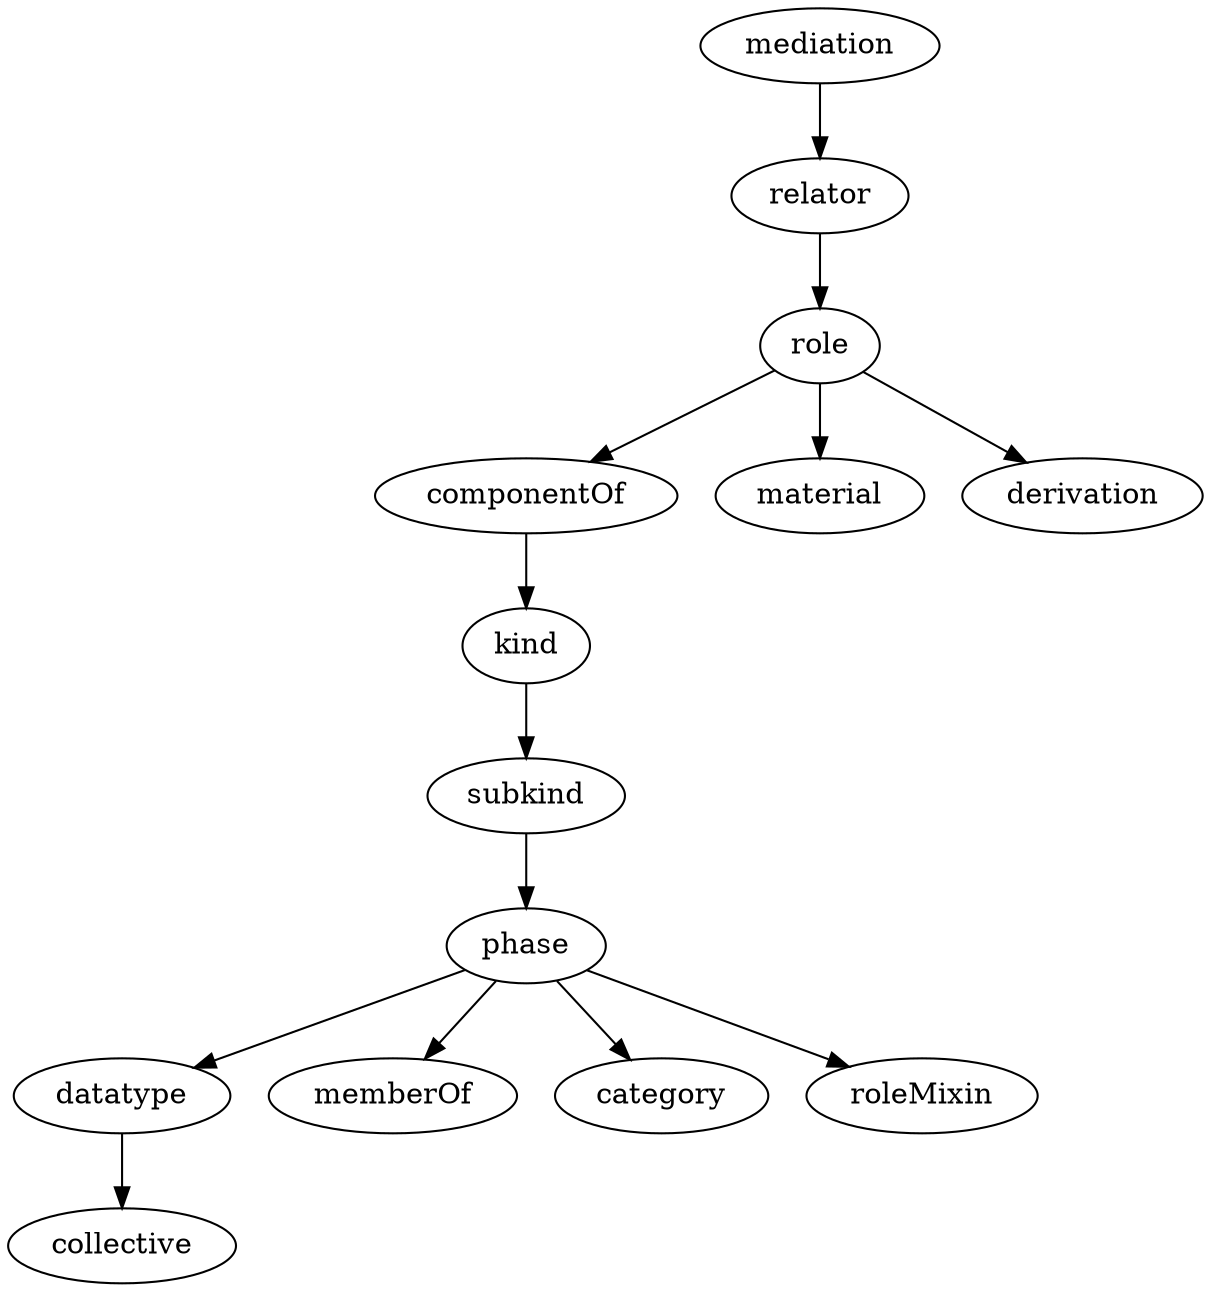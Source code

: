 strict digraph  {
mediation;
relator;
role;
componentOf;
material;
derivation;
kind;
subkind;
phase;
datatype;
memberOf;
category;
roleMixin;
collective;
mediation -> relator;
relator -> role;
role -> componentOf;
role -> material;
role -> derivation;
componentOf -> kind;
kind -> subkind;
subkind -> phase;
phase -> datatype;
phase -> memberOf;
phase -> category;
phase -> roleMixin;
datatype -> collective;
}
